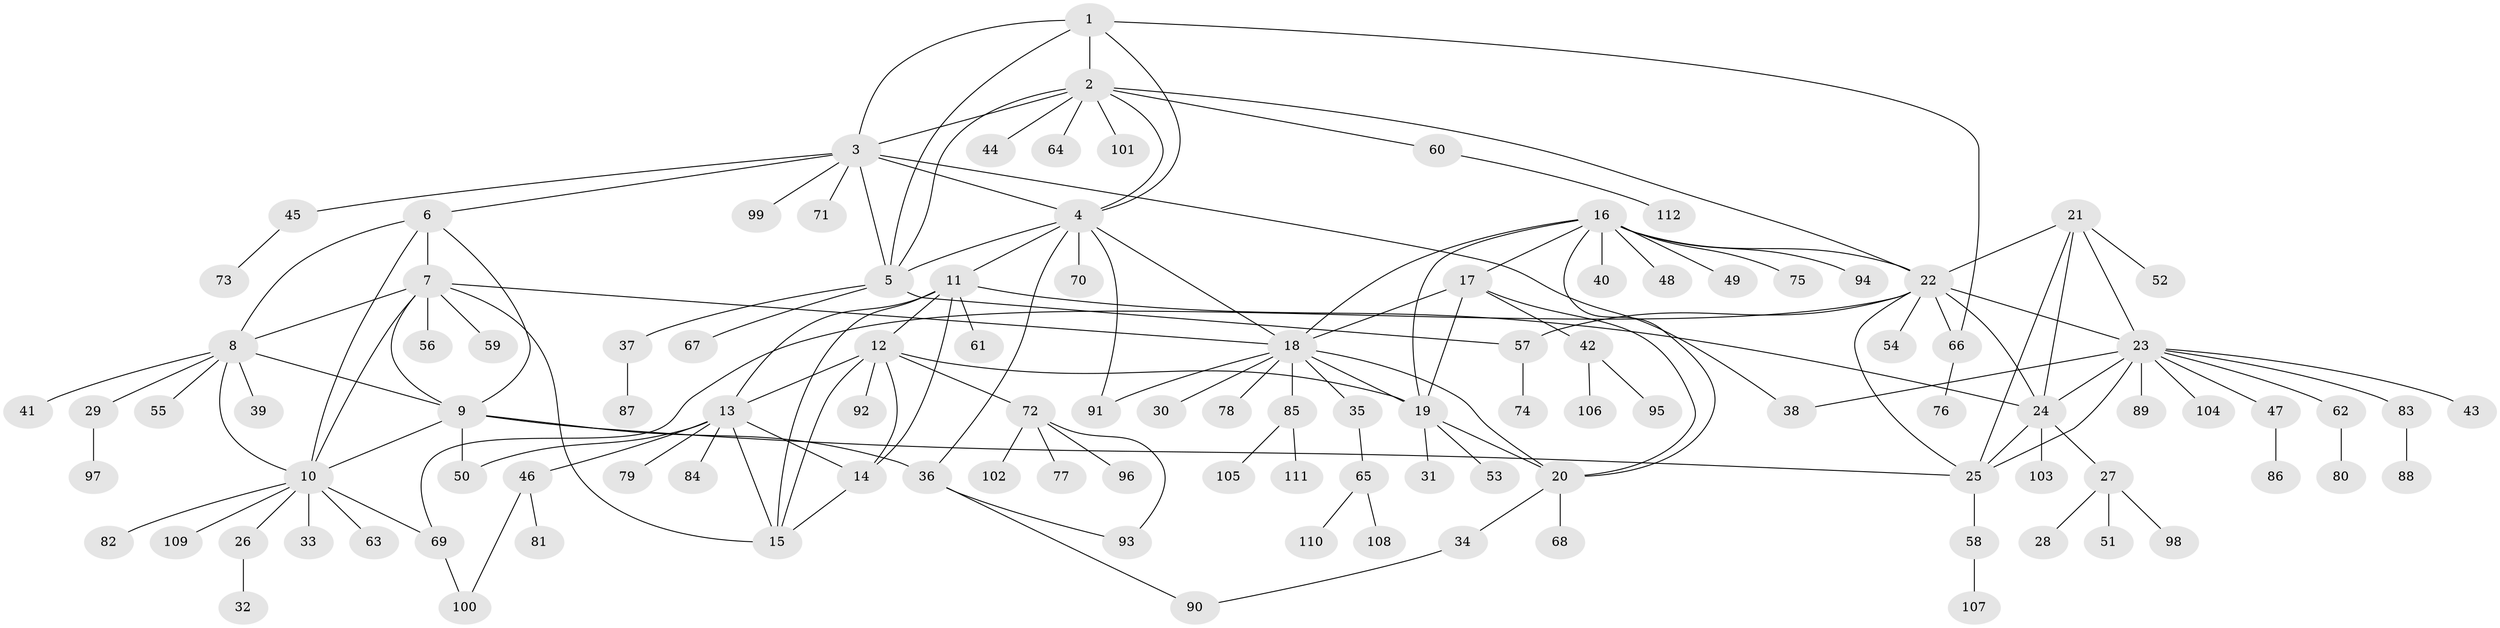 // coarse degree distribution, {7: 0.07142857142857142, 5: 0.07142857142857142, 2: 0.125, 3: 0.07142857142857142, 1: 0.4642857142857143, 10: 0.03571428571428571, 4: 0.08928571428571429, 6: 0.05357142857142857, 8: 0.017857142857142856}
// Generated by graph-tools (version 1.1) at 2025/37/03/04/25 23:37:45]
// undirected, 112 vertices, 157 edges
graph export_dot {
  node [color=gray90,style=filled];
  1;
  2;
  3;
  4;
  5;
  6;
  7;
  8;
  9;
  10;
  11;
  12;
  13;
  14;
  15;
  16;
  17;
  18;
  19;
  20;
  21;
  22;
  23;
  24;
  25;
  26;
  27;
  28;
  29;
  30;
  31;
  32;
  33;
  34;
  35;
  36;
  37;
  38;
  39;
  40;
  41;
  42;
  43;
  44;
  45;
  46;
  47;
  48;
  49;
  50;
  51;
  52;
  53;
  54;
  55;
  56;
  57;
  58;
  59;
  60;
  61;
  62;
  63;
  64;
  65;
  66;
  67;
  68;
  69;
  70;
  71;
  72;
  73;
  74;
  75;
  76;
  77;
  78;
  79;
  80;
  81;
  82;
  83;
  84;
  85;
  86;
  87;
  88;
  89;
  90;
  91;
  92;
  93;
  94;
  95;
  96;
  97;
  98;
  99;
  100;
  101;
  102;
  103;
  104;
  105;
  106;
  107;
  108;
  109;
  110;
  111;
  112;
  1 -- 2;
  1 -- 3;
  1 -- 4;
  1 -- 5;
  1 -- 66;
  2 -- 3;
  2 -- 4;
  2 -- 5;
  2 -- 22;
  2 -- 44;
  2 -- 60;
  2 -- 64;
  2 -- 101;
  3 -- 4;
  3 -- 5;
  3 -- 6;
  3 -- 38;
  3 -- 45;
  3 -- 71;
  3 -- 99;
  4 -- 5;
  4 -- 11;
  4 -- 18;
  4 -- 36;
  4 -- 70;
  4 -- 91;
  5 -- 37;
  5 -- 57;
  5 -- 67;
  6 -- 7;
  6 -- 8;
  6 -- 9;
  6 -- 10;
  7 -- 8;
  7 -- 9;
  7 -- 10;
  7 -- 15;
  7 -- 18;
  7 -- 56;
  7 -- 59;
  8 -- 9;
  8 -- 10;
  8 -- 29;
  8 -- 39;
  8 -- 41;
  8 -- 55;
  9 -- 10;
  9 -- 25;
  9 -- 36;
  9 -- 50;
  10 -- 26;
  10 -- 33;
  10 -- 63;
  10 -- 69;
  10 -- 82;
  10 -- 109;
  11 -- 12;
  11 -- 13;
  11 -- 14;
  11 -- 15;
  11 -- 24;
  11 -- 61;
  12 -- 13;
  12 -- 14;
  12 -- 15;
  12 -- 19;
  12 -- 72;
  12 -- 92;
  13 -- 14;
  13 -- 15;
  13 -- 46;
  13 -- 50;
  13 -- 79;
  13 -- 84;
  14 -- 15;
  16 -- 17;
  16 -- 18;
  16 -- 19;
  16 -- 20;
  16 -- 22;
  16 -- 40;
  16 -- 48;
  16 -- 49;
  16 -- 75;
  16 -- 94;
  17 -- 18;
  17 -- 19;
  17 -- 20;
  17 -- 42;
  18 -- 19;
  18 -- 20;
  18 -- 30;
  18 -- 35;
  18 -- 78;
  18 -- 85;
  18 -- 91;
  19 -- 20;
  19 -- 31;
  19 -- 53;
  20 -- 34;
  20 -- 68;
  21 -- 22;
  21 -- 23;
  21 -- 24;
  21 -- 25;
  21 -- 52;
  22 -- 23;
  22 -- 24;
  22 -- 25;
  22 -- 54;
  22 -- 57;
  22 -- 66;
  22 -- 69;
  23 -- 24;
  23 -- 25;
  23 -- 38;
  23 -- 43;
  23 -- 47;
  23 -- 62;
  23 -- 83;
  23 -- 89;
  23 -- 104;
  24 -- 25;
  24 -- 27;
  24 -- 103;
  25 -- 58;
  26 -- 32;
  27 -- 28;
  27 -- 51;
  27 -- 98;
  29 -- 97;
  34 -- 90;
  35 -- 65;
  36 -- 90;
  36 -- 93;
  37 -- 87;
  42 -- 95;
  42 -- 106;
  45 -- 73;
  46 -- 81;
  46 -- 100;
  47 -- 86;
  57 -- 74;
  58 -- 107;
  60 -- 112;
  62 -- 80;
  65 -- 108;
  65 -- 110;
  66 -- 76;
  69 -- 100;
  72 -- 77;
  72 -- 93;
  72 -- 96;
  72 -- 102;
  83 -- 88;
  85 -- 105;
  85 -- 111;
}
